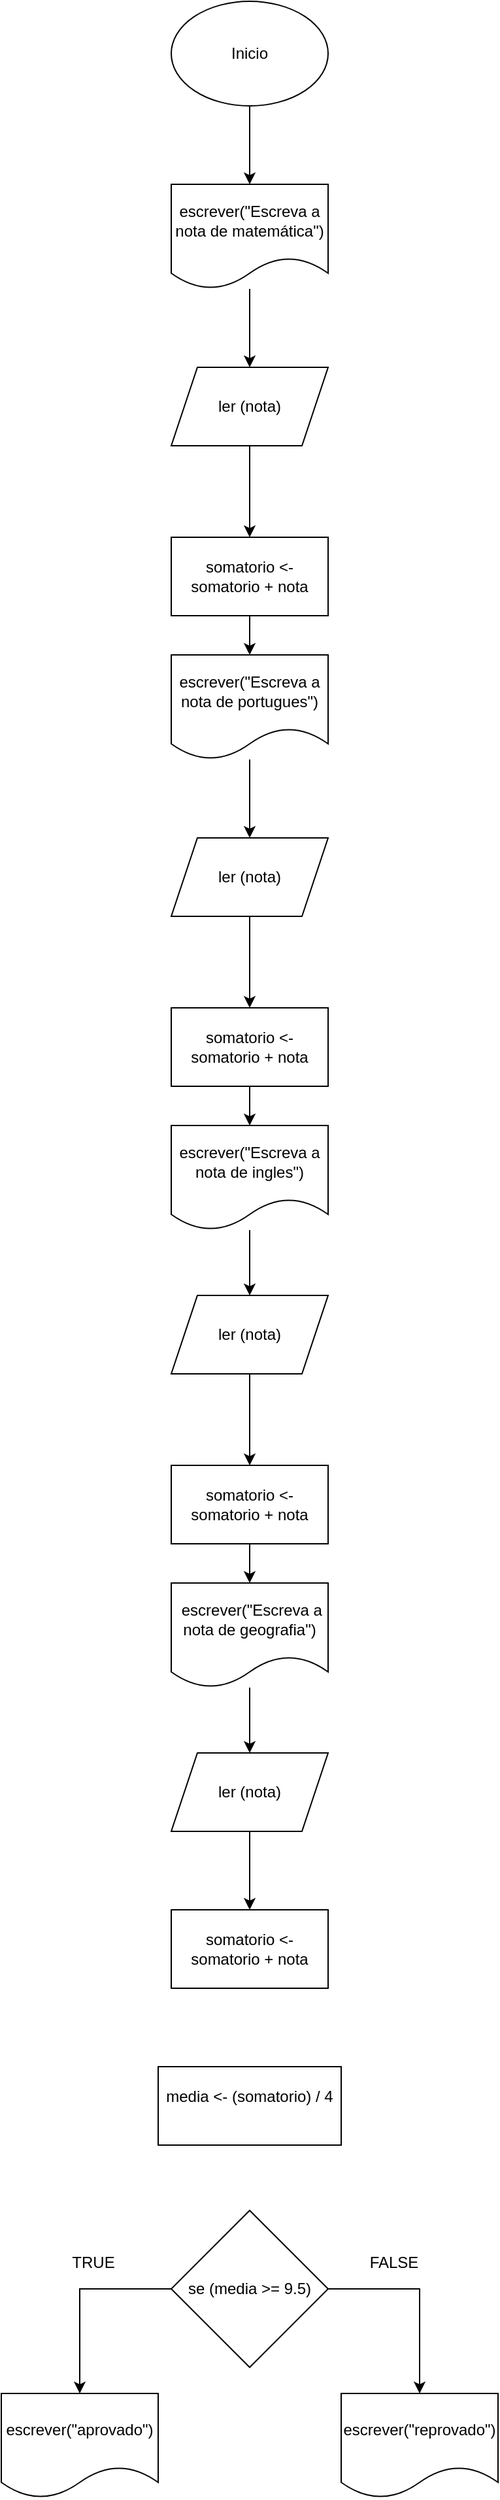 <mxfile version="13.9.8" type="device"><diagram id="XPRN5rIxCQF9DQPMKR3e" name="Page-1"><mxGraphModel dx="1384" dy="783" grid="1" gridSize="10" guides="1" tooltips="1" connect="1" arrows="1" fold="1" page="1" pageScale="1" pageWidth="1654" pageHeight="2336" math="0" shadow="0"><root><mxCell id="0"/><mxCell id="1" parent="0"/><mxCell id="_uX7g2QkItHU054Mhsbh-6" style="edgeStyle=orthogonalEdgeStyle;rounded=0;orthogonalLoop=1;jettySize=auto;html=1;entryX=0.5;entryY=0;entryDx=0;entryDy=0;" edge="1" parent="1" source="_uX7g2QkItHU054Mhsbh-2" target="_uX7g2QkItHU054Mhsbh-3"><mxGeometry relative="1" as="geometry"/></mxCell><mxCell id="_uX7g2QkItHU054Mhsbh-2" value="Inicio" style="ellipse;whiteSpace=wrap;html=1;" vertex="1" parent="1"><mxGeometry x="480" y="180" width="120" height="80" as="geometry"/></mxCell><mxCell id="_uX7g2QkItHU054Mhsbh-7" style="edgeStyle=orthogonalEdgeStyle;rounded=0;orthogonalLoop=1;jettySize=auto;html=1;entryX=0.5;entryY=0;entryDx=0;entryDy=0;" edge="1" parent="1" source="_uX7g2QkItHU054Mhsbh-3" target="_uX7g2QkItHU054Mhsbh-4"><mxGeometry relative="1" as="geometry"/></mxCell><mxCell id="_uX7g2QkItHU054Mhsbh-3" value="escrever(&quot;Escreva a nota de matemática&quot;)" style="shape=document;whiteSpace=wrap;html=1;boundedLbl=1;" vertex="1" parent="1"><mxGeometry x="480" y="320" width="120" height="80" as="geometry"/></mxCell><mxCell id="_uX7g2QkItHU054Mhsbh-8" style="edgeStyle=orthogonalEdgeStyle;rounded=0;orthogonalLoop=1;jettySize=auto;html=1;entryX=0.5;entryY=0;entryDx=0;entryDy=0;" edge="1" parent="1" source="_uX7g2QkItHU054Mhsbh-4" target="_uX7g2QkItHU054Mhsbh-5"><mxGeometry relative="1" as="geometry"/></mxCell><mxCell id="_uX7g2QkItHU054Mhsbh-4" value="ler (nota)" style="shape=parallelogram;perimeter=parallelogramPerimeter;whiteSpace=wrap;html=1;fixedSize=1;" vertex="1" parent="1"><mxGeometry x="480" y="460" width="120" height="60" as="geometry"/></mxCell><mxCell id="_uX7g2QkItHU054Mhsbh-24" style="edgeStyle=orthogonalEdgeStyle;rounded=0;orthogonalLoop=1;jettySize=auto;html=1;entryX=0.5;entryY=0;entryDx=0;entryDy=0;" edge="1" parent="1" source="_uX7g2QkItHU054Mhsbh-5" target="_uX7g2QkItHU054Mhsbh-10"><mxGeometry relative="1" as="geometry"/></mxCell><mxCell id="_uX7g2QkItHU054Mhsbh-5" value="somatorio &amp;lt;- somatorio + nota" style="rounded=0;whiteSpace=wrap;html=1;" vertex="1" parent="1"><mxGeometry x="480" y="590" width="120" height="60" as="geometry"/></mxCell><mxCell id="_uX7g2QkItHU054Mhsbh-9" style="edgeStyle=orthogonalEdgeStyle;rounded=0;orthogonalLoop=1;jettySize=auto;html=1;entryX=0.5;entryY=0;entryDx=0;entryDy=0;" edge="1" parent="1" source="_uX7g2QkItHU054Mhsbh-10" target="_uX7g2QkItHU054Mhsbh-12"><mxGeometry relative="1" as="geometry"/></mxCell><mxCell id="_uX7g2QkItHU054Mhsbh-10" value="escrever(&quot;Escreva a nota de portugues&quot;)" style="shape=document;whiteSpace=wrap;html=1;boundedLbl=1;" vertex="1" parent="1"><mxGeometry x="480" y="680" width="120" height="80" as="geometry"/></mxCell><mxCell id="_uX7g2QkItHU054Mhsbh-11" style="edgeStyle=orthogonalEdgeStyle;rounded=0;orthogonalLoop=1;jettySize=auto;html=1;entryX=0.5;entryY=0;entryDx=0;entryDy=0;" edge="1" parent="1" source="_uX7g2QkItHU054Mhsbh-12" target="_uX7g2QkItHU054Mhsbh-13"><mxGeometry relative="1" as="geometry"/></mxCell><mxCell id="_uX7g2QkItHU054Mhsbh-12" value="ler (nota)" style="shape=parallelogram;perimeter=parallelogramPerimeter;whiteSpace=wrap;html=1;fixedSize=1;" vertex="1" parent="1"><mxGeometry x="480" y="820" width="120" height="60" as="geometry"/></mxCell><mxCell id="_uX7g2QkItHU054Mhsbh-25" style="edgeStyle=orthogonalEdgeStyle;rounded=0;orthogonalLoop=1;jettySize=auto;html=1;entryX=0.5;entryY=0;entryDx=0;entryDy=0;" edge="1" parent="1" source="_uX7g2QkItHU054Mhsbh-13" target="_uX7g2QkItHU054Mhsbh-15"><mxGeometry relative="1" as="geometry"/></mxCell><mxCell id="_uX7g2QkItHU054Mhsbh-13" value="somatorio &amp;lt;- somatorio + nota" style="rounded=0;whiteSpace=wrap;html=1;" vertex="1" parent="1"><mxGeometry x="480" y="950" width="120" height="60" as="geometry"/></mxCell><mxCell id="_uX7g2QkItHU054Mhsbh-14" style="edgeStyle=orthogonalEdgeStyle;rounded=0;orthogonalLoop=1;jettySize=auto;html=1;entryX=0.5;entryY=0;entryDx=0;entryDy=0;" edge="1" parent="1" source="_uX7g2QkItHU054Mhsbh-15" target="_uX7g2QkItHU054Mhsbh-17"><mxGeometry relative="1" as="geometry"/></mxCell><mxCell id="_uX7g2QkItHU054Mhsbh-15" value="escrever(&quot;Escreva a nota de ingles&quot;)" style="shape=document;whiteSpace=wrap;html=1;boundedLbl=1;" vertex="1" parent="1"><mxGeometry x="480" y="1040" width="120" height="80" as="geometry"/></mxCell><mxCell id="_uX7g2QkItHU054Mhsbh-16" style="edgeStyle=orthogonalEdgeStyle;rounded=0;orthogonalLoop=1;jettySize=auto;html=1;entryX=0.5;entryY=0;entryDx=0;entryDy=0;" edge="1" parent="1" source="_uX7g2QkItHU054Mhsbh-17" target="_uX7g2QkItHU054Mhsbh-18"><mxGeometry relative="1" as="geometry"/></mxCell><mxCell id="_uX7g2QkItHU054Mhsbh-17" value="ler (nota)" style="shape=parallelogram;perimeter=parallelogramPerimeter;whiteSpace=wrap;html=1;fixedSize=1;" vertex="1" parent="1"><mxGeometry x="480" y="1170" width="120" height="60" as="geometry"/></mxCell><mxCell id="_uX7g2QkItHU054Mhsbh-26" style="edgeStyle=orthogonalEdgeStyle;rounded=0;orthogonalLoop=1;jettySize=auto;html=1;entryX=0.5;entryY=0;entryDx=0;entryDy=0;" edge="1" parent="1" source="_uX7g2QkItHU054Mhsbh-18" target="_uX7g2QkItHU054Mhsbh-20"><mxGeometry relative="1" as="geometry"/></mxCell><mxCell id="_uX7g2QkItHU054Mhsbh-18" value="somatorio &amp;lt;- somatorio + nota" style="rounded=0;whiteSpace=wrap;html=1;" vertex="1" parent="1"><mxGeometry x="480" y="1300" width="120" height="60" as="geometry"/></mxCell><mxCell id="_uX7g2QkItHU054Mhsbh-19" style="edgeStyle=orthogonalEdgeStyle;rounded=0;orthogonalLoop=1;jettySize=auto;html=1;entryX=0.5;entryY=0;entryDx=0;entryDy=0;" edge="1" parent="1" source="_uX7g2QkItHU054Mhsbh-20" target="_uX7g2QkItHU054Mhsbh-22"><mxGeometry relative="1" as="geometry"/></mxCell><mxCell id="_uX7g2QkItHU054Mhsbh-20" value="&amp;nbsp;escrever(&quot;Escreva a nota de geografia&quot;)" style="shape=document;whiteSpace=wrap;html=1;boundedLbl=1;" vertex="1" parent="1"><mxGeometry x="480" y="1390" width="120" height="80" as="geometry"/></mxCell><mxCell id="_uX7g2QkItHU054Mhsbh-21" style="edgeStyle=orthogonalEdgeStyle;rounded=0;orthogonalLoop=1;jettySize=auto;html=1;entryX=0.5;entryY=0;entryDx=0;entryDy=0;" edge="1" parent="1" source="_uX7g2QkItHU054Mhsbh-22" target="_uX7g2QkItHU054Mhsbh-23"><mxGeometry relative="1" as="geometry"/></mxCell><mxCell id="_uX7g2QkItHU054Mhsbh-22" value="ler (nota)" style="shape=parallelogram;perimeter=parallelogramPerimeter;whiteSpace=wrap;html=1;fixedSize=1;" vertex="1" parent="1"><mxGeometry x="480" y="1520" width="120" height="60" as="geometry"/></mxCell><mxCell id="_uX7g2QkItHU054Mhsbh-23" value="somatorio &amp;lt;- somatorio + nota" style="rounded=0;whiteSpace=wrap;html=1;" vertex="1" parent="1"><mxGeometry x="480" y="1640" width="120" height="60" as="geometry"/></mxCell><mxCell id="_uX7g2QkItHU054Mhsbh-27" value="&lt;div&gt;media &amp;lt;- (somatorio) / 4&lt;/div&gt;&lt;div&gt;&lt;br&gt;&lt;/div&gt;" style="rounded=0;whiteSpace=wrap;html=1;" vertex="1" parent="1"><mxGeometry x="470" y="1760" width="140" height="60" as="geometry"/></mxCell><mxCell id="_uX7g2QkItHU054Mhsbh-32" style="edgeStyle=orthogonalEdgeStyle;rounded=0;orthogonalLoop=1;jettySize=auto;html=1;" edge="1" parent="1" source="_uX7g2QkItHU054Mhsbh-28" target="_uX7g2QkItHU054Mhsbh-31"><mxGeometry relative="1" as="geometry"/></mxCell><mxCell id="_uX7g2QkItHU054Mhsbh-33" style="edgeStyle=orthogonalEdgeStyle;rounded=0;orthogonalLoop=1;jettySize=auto;html=1;entryX=0.5;entryY=0;entryDx=0;entryDy=0;" edge="1" parent="1" source="_uX7g2QkItHU054Mhsbh-28" target="_uX7g2QkItHU054Mhsbh-30"><mxGeometry relative="1" as="geometry"/></mxCell><mxCell id="_uX7g2QkItHU054Mhsbh-28" value="se (media &amp;gt;= 9.5)" style="rhombus;whiteSpace=wrap;html=1;" vertex="1" parent="1"><mxGeometry x="480" y="1870" width="120" height="120" as="geometry"/></mxCell><mxCell id="_uX7g2QkItHU054Mhsbh-30" value="escrever(&quot;aprovado&quot;)" style="shape=document;whiteSpace=wrap;html=1;boundedLbl=1;" vertex="1" parent="1"><mxGeometry x="350" y="2010" width="120" height="80" as="geometry"/></mxCell><mxCell id="_uX7g2QkItHU054Mhsbh-31" value="escrever(&quot;reprovado&quot;)" style="shape=document;whiteSpace=wrap;html=1;boundedLbl=1;" vertex="1" parent="1"><mxGeometry x="610" y="2010" width="120" height="80" as="geometry"/></mxCell><mxCell id="_uX7g2QkItHU054Mhsbh-34" value="TRUE" style="text;html=1;align=center;verticalAlign=middle;resizable=0;points=[];autosize=1;" vertex="1" parent="1"><mxGeometry x="395" y="1900" width="50" height="20" as="geometry"/></mxCell><mxCell id="_uX7g2QkItHU054Mhsbh-35" value="FALSE" style="text;html=1;align=center;verticalAlign=middle;resizable=0;points=[];autosize=1;" vertex="1" parent="1"><mxGeometry x="625" y="1900" width="50" height="20" as="geometry"/></mxCell></root></mxGraphModel></diagram></mxfile>